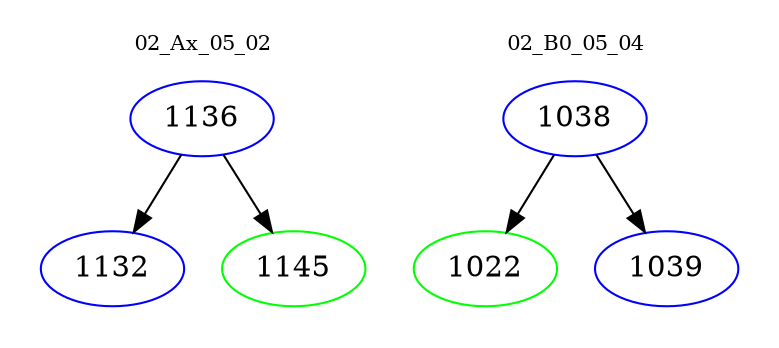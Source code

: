 digraph{
subgraph cluster_0 {
color = white
label = "02_Ax_05_02";
fontsize=10;
T0_1136 [label="1136", color="blue"]
T0_1136 -> T0_1132 [color="black"]
T0_1132 [label="1132", color="blue"]
T0_1136 -> T0_1145 [color="black"]
T0_1145 [label="1145", color="green"]
}
subgraph cluster_1 {
color = white
label = "02_B0_05_04";
fontsize=10;
T1_1038 [label="1038", color="blue"]
T1_1038 -> T1_1022 [color="black"]
T1_1022 [label="1022", color="green"]
T1_1038 -> T1_1039 [color="black"]
T1_1039 [label="1039", color="blue"]
}
}
